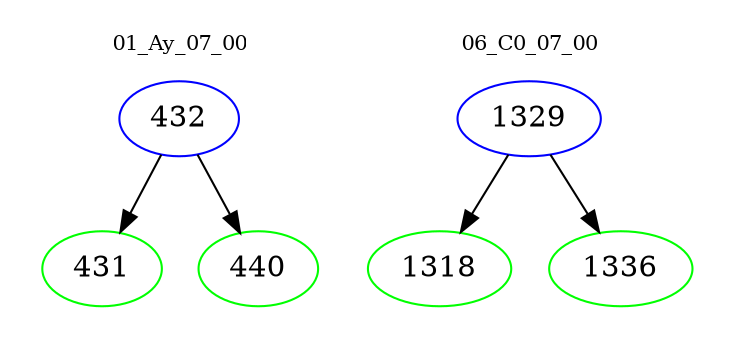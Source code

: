 digraph{
subgraph cluster_0 {
color = white
label = "01_Ay_07_00";
fontsize=10;
T0_432 [label="432", color="blue"]
T0_432 -> T0_431 [color="black"]
T0_431 [label="431", color="green"]
T0_432 -> T0_440 [color="black"]
T0_440 [label="440", color="green"]
}
subgraph cluster_1 {
color = white
label = "06_C0_07_00";
fontsize=10;
T1_1329 [label="1329", color="blue"]
T1_1329 -> T1_1318 [color="black"]
T1_1318 [label="1318", color="green"]
T1_1329 -> T1_1336 [color="black"]
T1_1336 [label="1336", color="green"]
}
}
